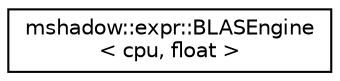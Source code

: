 digraph "Graphical Class Hierarchy"
{
 // LATEX_PDF_SIZE
  edge [fontname="Helvetica",fontsize="10",labelfontname="Helvetica",labelfontsize="10"];
  node [fontname="Helvetica",fontsize="10",shape=record];
  rankdir="LR";
  Node0 [label="mshadow::expr::BLASEngine\l\< cpu, float \>",height=0.2,width=0.4,color="black", fillcolor="white", style="filled",URL="$structmshadow_1_1expr_1_1BLASEngine_3_01cpu_00_01float_01_4.html",tooltip=" "];
}
